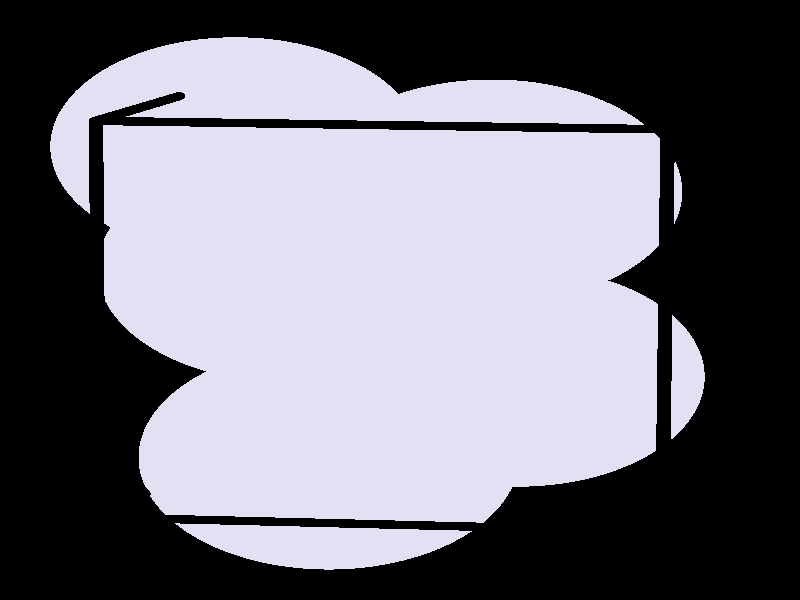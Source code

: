 #include "colors.inc"
#include "finish.inc"

global_settings {assumed_gamma 1 max_trace_level 6}
background {color White transmit 1.0}
camera {perspective
  right -5.50*x up 7.00*y
  direction 50.00*z
  location <0,0,50.00> look_at <0,0,0>}


light_source {<  2.00,   3.00,  40.00> color White
  area_light <0.70, 0, 0>, <0, 0.70, 0>, 3, 3
  adaptive 1 jitter}
// no fog
#declare simple = finish {phong 0.7}
#declare pale = finish {ambient 0.5 diffuse 0.85 roughness 0.001 specular 0.200 }
#declare intermediate = finish {ambient 0.3 diffuse 0.6 specular 0.1 roughness 0.04}
#declare vmd = finish {ambient 0.0 diffuse 0.65 phong 0.1 phong_size 40.0 specular 0.5 }
#declare jmol = finish {ambient 0.2 diffuse 0.6 specular 1 roughness 0.001 metallic}
#declare ase2 = finish {ambient 0.05 brilliance 3 diffuse 0.6 metallic specular 0.7 roughness 0.04 reflection 0.15}
#declare ase3 = finish {ambient 0.15 brilliance 2 diffuse 0.6 metallic specular 1.0 roughness 0.001 reflection 0.0}
#declare glass = finish {ambient 0.05 diffuse 0.3 specular 1.0 roughness 0.001}
#declare glass2 = finish {ambient 0.01 diffuse 0.3 specular 1.0 reflection 0.25 roughness 0.001}
#declare Rcell = 0.050;
#declare Rbond = 0.100;

#macro atom(LOC, R, COL, TRANS, FIN)
  sphere{LOC, R texture{pigment{color COL transmit TRANS} finish{FIN}}}
#end
#macro constrain(LOC, R, COL, TRANS FIN)
union{torus{R, Rcell rotate 45*z texture{pigment{color COL transmit TRANS} finish{FIN}}}
     torus{R, Rcell rotate -45*z texture{pigment{color COL transmit TRANS} finish{FIN}}}
     translate LOC}
#end

cylinder {< -2.13,  -2.61,  -1.48>, < -1.36,  -1.96,  -5.56>, Rcell pigment {Black}}
cylinder {< -2.12,   2.12,  -0.72>, < -1.34,   2.77,  -4.80>, Rcell pigment {Black}}
cylinder {<  1.84,   1.99,   0.01>, <  2.62,   2.64,  -4.06>, Rcell pigment {Black}}
cylinder {<  1.83,  -2.74,  -0.75>, <  2.61,  -2.09,  -4.82>, Rcell pigment {Black}}
cylinder {< -2.13,  -2.61,  -1.48>, < -2.12,   2.12,  -0.72>, Rcell pigment {Black}}
cylinder {< -1.36,  -1.96,  -5.56>, < -1.34,   2.77,  -4.80>, Rcell pigment {Black}}
cylinder {<  2.61,  -2.09,  -4.82>, <  2.62,   2.64,  -4.06>, Rcell pigment {Black}}
cylinder {<  1.83,  -2.74,  -0.75>, <  1.84,   1.99,   0.01>, Rcell pigment {Black}}
cylinder {< -2.13,  -2.61,  -1.48>, <  1.83,  -2.74,  -0.75>, Rcell pigment {Black}}
cylinder {< -1.36,  -1.96,  -5.56>, <  2.61,  -2.09,  -4.82>, Rcell pigment {Black}}
cylinder {< -1.34,   2.77,  -4.80>, <  2.62,   2.64,  -4.06>, Rcell pigment {Black}}
cylinder {< -2.12,   2.12,  -0.72>, <  1.84,   1.99,   0.01>, Rcell pigment {Black}}
atom(< -0.78,   0.38,  -2.17>, 1.39, rgb <0.75, 0.75, 0.90>, 0.0, ase2) // #0
atom(< -1.23,   1.95,  -4.52>, 1.39, rgb <0.75, 0.75, 0.90>, 0.0, ase2) // #1
atom(< -0.52,  -1.95,  -3.15>, 1.39, rgb <0.75, 0.75, 0.90>, 0.0, ase2) // #2
atom(<  0.67,   1.34,  -3.10>, 1.39, rgb <0.75, 0.75, 0.90>, 0.0, ase2) // #3
atom(<  0.88,  -0.97,  -4.21>, 1.39, rgb <0.75, 0.75, 0.90>, 0.0, ase2) // #4

// no constraints
